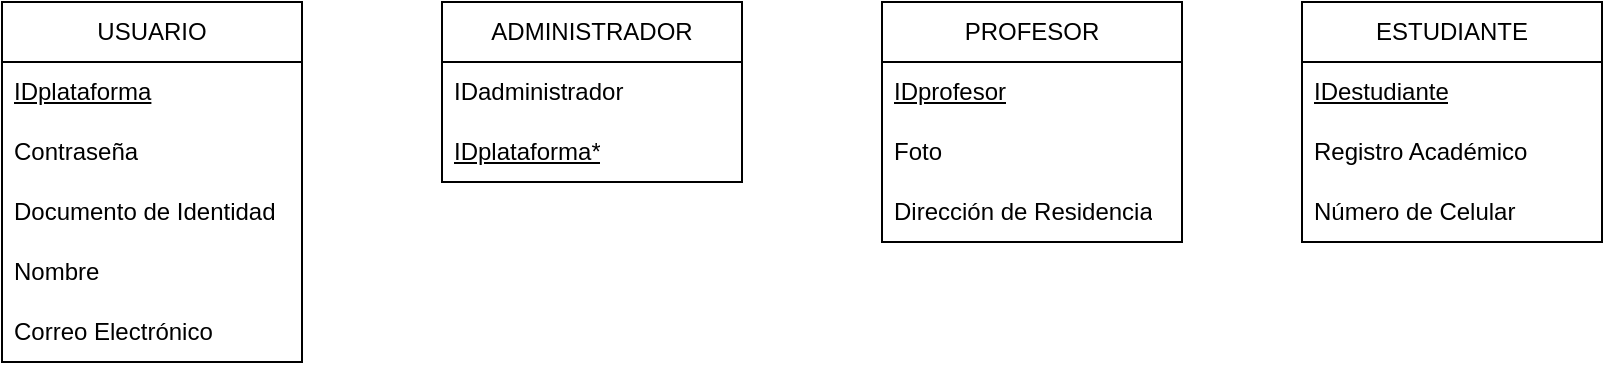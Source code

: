 <mxfile version="24.8.3">
  <diagram name="Página-1" id="GLOInuMciW0yPLB-ZYxE">
    <mxGraphModel dx="1449" dy="688" grid="1" gridSize="10" guides="1" tooltips="1" connect="1" arrows="1" fold="1" page="1" pageScale="1" pageWidth="1920" pageHeight="1200" math="0" shadow="0">
      <root>
        <mxCell id="0" />
        <mxCell id="1" parent="0" />
        <mxCell id="ET4mKvIEI5imarmwZvSH-2" value="USUARIO" style="swimlane;fontStyle=0;childLayout=stackLayout;horizontal=1;startSize=30;horizontalStack=0;resizeParent=1;resizeParentMax=0;resizeLast=0;collapsible=1;marginBottom=0;whiteSpace=wrap;html=1;" vertex="1" parent="1">
          <mxGeometry x="170" y="70" width="150" height="180" as="geometry" />
        </mxCell>
        <mxCell id="ET4mKvIEI5imarmwZvSH-3" value="&lt;u&gt;IDplataforma&lt;/u&gt;" style="text;strokeColor=none;fillColor=none;align=left;verticalAlign=middle;spacingLeft=4;spacingRight=4;overflow=hidden;points=[[0,0.5],[1,0.5]];portConstraint=eastwest;rotatable=0;whiteSpace=wrap;html=1;" vertex="1" parent="ET4mKvIEI5imarmwZvSH-2">
          <mxGeometry y="30" width="150" height="30" as="geometry" />
        </mxCell>
        <mxCell id="ET4mKvIEI5imarmwZvSH-4" value="Contraseña" style="text;strokeColor=none;fillColor=none;align=left;verticalAlign=middle;spacingLeft=4;spacingRight=4;overflow=hidden;points=[[0,0.5],[1,0.5]];portConstraint=eastwest;rotatable=0;whiteSpace=wrap;html=1;" vertex="1" parent="ET4mKvIEI5imarmwZvSH-2">
          <mxGeometry y="60" width="150" height="30" as="geometry" />
        </mxCell>
        <mxCell id="ET4mKvIEI5imarmwZvSH-5" value="Documento de Identidad" style="text;strokeColor=none;fillColor=none;align=left;verticalAlign=middle;spacingLeft=4;spacingRight=4;overflow=hidden;points=[[0,0.5],[1,0.5]];portConstraint=eastwest;rotatable=0;whiteSpace=wrap;html=1;" vertex="1" parent="ET4mKvIEI5imarmwZvSH-2">
          <mxGeometry y="90" width="150" height="30" as="geometry" />
        </mxCell>
        <mxCell id="ET4mKvIEI5imarmwZvSH-6" value="Nombre" style="text;strokeColor=none;fillColor=none;align=left;verticalAlign=middle;spacingLeft=4;spacingRight=4;overflow=hidden;points=[[0,0.5],[1,0.5]];portConstraint=eastwest;rotatable=0;whiteSpace=wrap;html=1;" vertex="1" parent="ET4mKvIEI5imarmwZvSH-2">
          <mxGeometry y="120" width="150" height="30" as="geometry" />
        </mxCell>
        <mxCell id="ET4mKvIEI5imarmwZvSH-7" value="Correo Electrónico" style="text;strokeColor=none;fillColor=none;align=left;verticalAlign=middle;spacingLeft=4;spacingRight=4;overflow=hidden;points=[[0,0.5],[1,0.5]];portConstraint=eastwest;rotatable=0;whiteSpace=wrap;html=1;" vertex="1" parent="ET4mKvIEI5imarmwZvSH-2">
          <mxGeometry y="150" width="150" height="30" as="geometry" />
        </mxCell>
        <mxCell id="ET4mKvIEI5imarmwZvSH-12" value="ADMINISTRADOR" style="swimlane;fontStyle=0;childLayout=stackLayout;horizontal=1;startSize=30;horizontalStack=0;resizeParent=1;resizeParentMax=0;resizeLast=0;collapsible=1;marginBottom=0;whiteSpace=wrap;html=1;" vertex="1" parent="1">
          <mxGeometry x="390" y="70" width="150" height="90" as="geometry" />
        </mxCell>
        <mxCell id="ET4mKvIEI5imarmwZvSH-14" value="IDadministrador" style="text;strokeColor=none;fillColor=none;align=left;verticalAlign=middle;spacingLeft=4;spacingRight=4;overflow=hidden;points=[[0,0.5],[1,0.5]];portConstraint=eastwest;rotatable=0;whiteSpace=wrap;html=1;" vertex="1" parent="ET4mKvIEI5imarmwZvSH-12">
          <mxGeometry y="30" width="150" height="30" as="geometry" />
        </mxCell>
        <mxCell id="ET4mKvIEI5imarmwZvSH-13" value="&lt;u&gt;IDplataforma*&lt;/u&gt;" style="text;strokeColor=none;fillColor=none;align=left;verticalAlign=middle;spacingLeft=4;spacingRight=4;overflow=hidden;points=[[0,0.5],[1,0.5]];portConstraint=eastwest;rotatable=0;whiteSpace=wrap;html=1;" vertex="1" parent="ET4mKvIEI5imarmwZvSH-12">
          <mxGeometry y="60" width="150" height="30" as="geometry" />
        </mxCell>
        <mxCell id="ET4mKvIEI5imarmwZvSH-18" value="PROFESOR" style="swimlane;fontStyle=0;childLayout=stackLayout;horizontal=1;startSize=30;horizontalStack=0;resizeParent=1;resizeParentMax=0;resizeLast=0;collapsible=1;marginBottom=0;whiteSpace=wrap;html=1;" vertex="1" parent="1">
          <mxGeometry x="610" y="70" width="150" height="120" as="geometry" />
        </mxCell>
        <mxCell id="ET4mKvIEI5imarmwZvSH-19" value="&lt;u&gt;IDprofesor&lt;/u&gt;" style="text;strokeColor=none;fillColor=none;align=left;verticalAlign=middle;spacingLeft=4;spacingRight=4;overflow=hidden;points=[[0,0.5],[1,0.5]];portConstraint=eastwest;rotatable=0;whiteSpace=wrap;html=1;" vertex="1" parent="ET4mKvIEI5imarmwZvSH-18">
          <mxGeometry y="30" width="150" height="30" as="geometry" />
        </mxCell>
        <mxCell id="ET4mKvIEI5imarmwZvSH-20" value="Foto" style="text;strokeColor=none;fillColor=none;align=left;verticalAlign=middle;spacingLeft=4;spacingRight=4;overflow=hidden;points=[[0,0.5],[1,0.5]];portConstraint=eastwest;rotatable=0;whiteSpace=wrap;html=1;" vertex="1" parent="ET4mKvIEI5imarmwZvSH-18">
          <mxGeometry y="60" width="150" height="30" as="geometry" />
        </mxCell>
        <mxCell id="ET4mKvIEI5imarmwZvSH-21" value="Dirección de Residencia" style="text;strokeColor=none;fillColor=none;align=left;verticalAlign=middle;spacingLeft=4;spacingRight=4;overflow=hidden;points=[[0,0.5],[1,0.5]];portConstraint=eastwest;rotatable=0;whiteSpace=wrap;html=1;" vertex="1" parent="ET4mKvIEI5imarmwZvSH-18">
          <mxGeometry y="90" width="150" height="30" as="geometry" />
        </mxCell>
        <mxCell id="ET4mKvIEI5imarmwZvSH-24" value="ESTUDIANTE" style="swimlane;fontStyle=0;childLayout=stackLayout;horizontal=1;startSize=30;horizontalStack=0;resizeParent=1;resizeParentMax=0;resizeLast=0;collapsible=1;marginBottom=0;whiteSpace=wrap;html=1;" vertex="1" parent="1">
          <mxGeometry x="820" y="70" width="150" height="120" as="geometry" />
        </mxCell>
        <mxCell id="ET4mKvIEI5imarmwZvSH-25" value="&lt;u&gt;IDestudiante&lt;/u&gt;" style="text;strokeColor=none;fillColor=none;align=left;verticalAlign=middle;spacingLeft=4;spacingRight=4;overflow=hidden;points=[[0,0.5],[1,0.5]];portConstraint=eastwest;rotatable=0;whiteSpace=wrap;html=1;" vertex="1" parent="ET4mKvIEI5imarmwZvSH-24">
          <mxGeometry y="30" width="150" height="30" as="geometry" />
        </mxCell>
        <mxCell id="ET4mKvIEI5imarmwZvSH-26" value="Registro Académico" style="text;strokeColor=none;fillColor=none;align=left;verticalAlign=middle;spacingLeft=4;spacingRight=4;overflow=hidden;points=[[0,0.5],[1,0.5]];portConstraint=eastwest;rotatable=0;whiteSpace=wrap;html=1;" vertex="1" parent="ET4mKvIEI5imarmwZvSH-24">
          <mxGeometry y="60" width="150" height="30" as="geometry" />
        </mxCell>
        <mxCell id="ET4mKvIEI5imarmwZvSH-27" value="Número de Celular" style="text;strokeColor=none;fillColor=none;align=left;verticalAlign=middle;spacingLeft=4;spacingRight=4;overflow=hidden;points=[[0,0.5],[1,0.5]];portConstraint=eastwest;rotatable=0;whiteSpace=wrap;html=1;" vertex="1" parent="ET4mKvIEI5imarmwZvSH-24">
          <mxGeometry y="90" width="150" height="30" as="geometry" />
        </mxCell>
      </root>
    </mxGraphModel>
  </diagram>
</mxfile>
